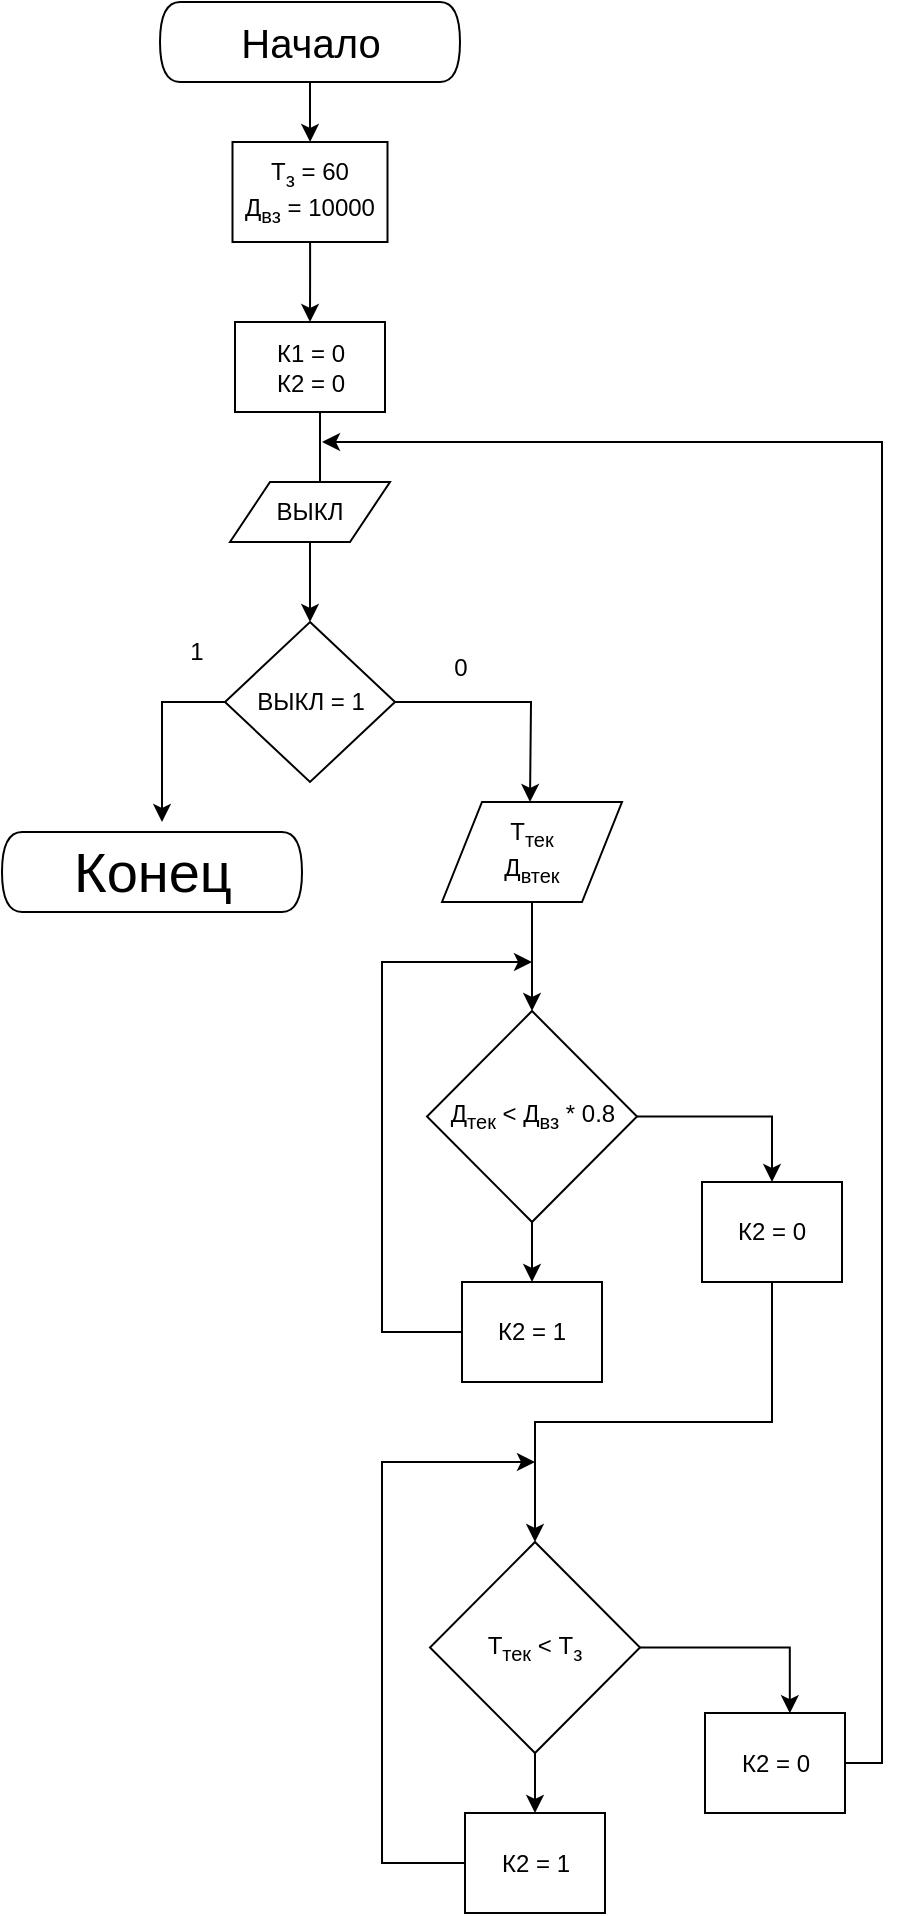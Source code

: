 <mxfile version="27.0.4">
  <diagram name="Страница — 1" id="WNwVShf3JAIYWTUbWI15">
    <mxGraphModel dx="679" dy="1125" grid="1" gridSize="10" guides="1" tooltips="1" connect="1" arrows="1" fold="1" page="1" pageScale="1" pageWidth="827" pageHeight="1169" math="0" shadow="0">
      <root>
        <mxCell id="0" />
        <mxCell id="1" parent="0" />
        <mxCell id="LoKLQNdkwTP0GIsrnYTD-1" value="" style="endArrow=none;html=1;rounded=0;" parent="1" edge="1">
          <mxGeometry width="50" height="50" relative="1" as="geometry">
            <mxPoint x="259" y="80" as="sourcePoint" />
            <mxPoint x="389" y="80" as="targetPoint" />
          </mxGeometry>
        </mxCell>
        <mxCell id="LoKLQNdkwTP0GIsrnYTD-2" value="" style="endArrow=none;html=1;rounded=0;" parent="1" edge="1">
          <mxGeometry width="50" height="50" relative="1" as="geometry">
            <mxPoint x="259" y="120" as="sourcePoint" />
            <mxPoint x="389" y="120" as="targetPoint" />
            <Array as="points">
              <mxPoint x="319" y="120" />
            </Array>
          </mxGeometry>
        </mxCell>
        <mxCell id="LoKLQNdkwTP0GIsrnYTD-3" value="" style="endArrow=none;html=1;rounded=0;edgeStyle=orthogonalEdgeStyle;curved=1;" parent="1" edge="1">
          <mxGeometry width="50" height="50" relative="1" as="geometry">
            <mxPoint x="389" y="120" as="sourcePoint" />
            <mxPoint x="389" y="80" as="targetPoint" />
            <Array as="points">
              <mxPoint x="399" y="120" />
              <mxPoint x="399" y="80" />
            </Array>
          </mxGeometry>
        </mxCell>
        <mxCell id="LoKLQNdkwTP0GIsrnYTD-4" value="" style="endArrow=none;html=1;rounded=0;edgeStyle=orthogonalEdgeStyle;curved=1;" parent="1" edge="1">
          <mxGeometry width="50" height="50" relative="1" as="geometry">
            <mxPoint x="259" y="120" as="sourcePoint" />
            <mxPoint x="259" y="80" as="targetPoint" />
            <Array as="points">
              <mxPoint x="249" y="120" />
              <mxPoint x="249" y="80" />
            </Array>
          </mxGeometry>
        </mxCell>
        <mxCell id="LoKLQNdkwTP0GIsrnYTD-13" value="" style="edgeStyle=orthogonalEdgeStyle;rounded=0;orthogonalLoop=1;jettySize=auto;html=1;" parent="1" source="LoKLQNdkwTP0GIsrnYTD-5" target="LoKLQNdkwTP0GIsrnYTD-6" edge="1">
          <mxGeometry relative="1" as="geometry" />
        </mxCell>
        <mxCell id="LoKLQNdkwTP0GIsrnYTD-5" value="&lt;font style=&quot;font-size: 20px;&quot;&gt;Начало&lt;/font&gt;" style="text;html=1;align=center;verticalAlign=middle;resizable=0;points=[];autosize=1;strokeColor=none;fillColor=none;" parent="1" vertex="1">
          <mxGeometry x="279" y="80" width="90" height="40" as="geometry" />
        </mxCell>
        <mxCell id="LoKLQNdkwTP0GIsrnYTD-14" value="" style="edgeStyle=orthogonalEdgeStyle;rounded=0;orthogonalLoop=1;jettySize=auto;html=1;entryX=0.554;entryY=-0.002;entryDx=0;entryDy=0;entryPerimeter=0;exitX=0.581;exitY=0.996;exitDx=0;exitDy=0;exitPerimeter=0;" parent="1" source="6eKixkPit4OPT5rMc_GE-1" target="LoKLQNdkwTP0GIsrnYTD-7" edge="1">
          <mxGeometry relative="1" as="geometry">
            <Array as="points">
              <mxPoint x="329" y="285" />
              <mxPoint x="329" y="335" />
              <mxPoint x="328" y="335" />
            </Array>
            <mxPoint x="329.059" y="305" as="sourcePoint" />
          </mxGeometry>
        </mxCell>
        <mxCell id="6eKixkPit4OPT5rMc_GE-2" value="" style="edgeStyle=orthogonalEdgeStyle;rounded=0;orthogonalLoop=1;jettySize=auto;html=1;" edge="1" parent="1" source="LoKLQNdkwTP0GIsrnYTD-6" target="6eKixkPit4OPT5rMc_GE-1">
          <mxGeometry relative="1" as="geometry" />
        </mxCell>
        <mxCell id="LoKLQNdkwTP0GIsrnYTD-6" value="&lt;div&gt;T&lt;sub&gt;з&lt;/sub&gt; = 60&lt;/div&gt;&lt;div&gt;Д&lt;sub&gt;вз&lt;/sub&gt; = 10000&lt;/div&gt;" style="rounded=0;whiteSpace=wrap;html=1;" parent="1" vertex="1">
          <mxGeometry x="285.25" y="150" width="77.5" height="50" as="geometry" />
        </mxCell>
        <mxCell id="LoKLQNdkwTP0GIsrnYTD-15" value="" style="edgeStyle=orthogonalEdgeStyle;rounded=0;orthogonalLoop=1;jettySize=auto;html=1;" parent="1" source="LoKLQNdkwTP0GIsrnYTD-7" target="LoKLQNdkwTP0GIsrnYTD-8" edge="1">
          <mxGeometry relative="1" as="geometry" />
        </mxCell>
        <mxCell id="LoKLQNdkwTP0GIsrnYTD-7" value="ВЫКЛ" style="shape=parallelogram;perimeter=parallelogramPerimeter;whiteSpace=wrap;html=1;fixedSize=1;" parent="1" vertex="1">
          <mxGeometry x="284" y="320" width="80" height="30" as="geometry" />
        </mxCell>
        <mxCell id="LoKLQNdkwTP0GIsrnYTD-16" style="edgeStyle=orthogonalEdgeStyle;rounded=0;orthogonalLoop=1;jettySize=auto;html=1;entryX=0.5;entryY=0;entryDx=0;entryDy=0;" parent="1" source="LoKLQNdkwTP0GIsrnYTD-8" edge="1">
          <mxGeometry relative="1" as="geometry">
            <mxPoint x="434" y="480" as="targetPoint" />
          </mxGeometry>
        </mxCell>
        <mxCell id="LoKLQNdkwTP0GIsrnYTD-8" value="ВЫКЛ = 1" style="rhombus;whiteSpace=wrap;html=1;" parent="1" vertex="1">
          <mxGeometry x="281.5" y="390" width="85" height="80" as="geometry" />
        </mxCell>
        <mxCell id="LoKLQNdkwTP0GIsrnYTD-22" value="1" style="text;html=1;align=center;verticalAlign=middle;resizable=0;points=[];autosize=1;strokeColor=none;fillColor=none;" parent="1" vertex="1">
          <mxGeometry x="251.5" y="390" width="30" height="30" as="geometry" />
        </mxCell>
        <mxCell id="LoKLQNdkwTP0GIsrnYTD-24" value="0" style="text;html=1;align=center;verticalAlign=middle;resizable=0;points=[];autosize=1;strokeColor=none;fillColor=none;" parent="1" vertex="1">
          <mxGeometry x="384" y="398" width="30" height="30" as="geometry" />
        </mxCell>
        <mxCell id="LoKLQNdkwTP0GIsrnYTD-26" value="" style="endArrow=none;html=1;rounded=0;" parent="1" edge="1">
          <mxGeometry width="50" height="50" relative="1" as="geometry">
            <mxPoint x="180" y="495" as="sourcePoint" />
            <mxPoint x="310" y="495" as="targetPoint" />
          </mxGeometry>
        </mxCell>
        <mxCell id="LoKLQNdkwTP0GIsrnYTD-27" value="" style="endArrow=none;html=1;rounded=0;" parent="1" edge="1">
          <mxGeometry width="50" height="50" relative="1" as="geometry">
            <mxPoint x="180" y="535" as="sourcePoint" />
            <mxPoint x="310" y="535" as="targetPoint" />
            <Array as="points">
              <mxPoint x="240" y="535" />
            </Array>
          </mxGeometry>
        </mxCell>
        <mxCell id="LoKLQNdkwTP0GIsrnYTD-28" value="" style="endArrow=none;html=1;rounded=0;edgeStyle=orthogonalEdgeStyle;curved=1;" parent="1" edge="1">
          <mxGeometry width="50" height="50" relative="1" as="geometry">
            <mxPoint x="310" y="535" as="sourcePoint" />
            <mxPoint x="310" y="495" as="targetPoint" />
            <Array as="points">
              <mxPoint x="320" y="535" />
              <mxPoint x="320" y="495" />
            </Array>
          </mxGeometry>
        </mxCell>
        <mxCell id="LoKLQNdkwTP0GIsrnYTD-29" value="" style="endArrow=none;html=1;rounded=0;edgeStyle=orthogonalEdgeStyle;curved=1;" parent="1" edge="1">
          <mxGeometry width="50" height="50" relative="1" as="geometry">
            <mxPoint x="180" y="535" as="sourcePoint" />
            <mxPoint x="180" y="495" as="targetPoint" />
            <Array as="points">
              <mxPoint x="170" y="535" />
              <mxPoint x="170" y="495" />
            </Array>
          </mxGeometry>
        </mxCell>
        <mxCell id="LoKLQNdkwTP0GIsrnYTD-30" value="&lt;font style=&quot;font-size: 28px;&quot;&gt;Конец&lt;/font&gt;" style="text;html=1;align=center;verticalAlign=middle;resizable=0;points=[];autosize=1;strokeColor=none;fillColor=none;" parent="1" vertex="1">
          <mxGeometry x="195" y="490" width="100" height="50" as="geometry" />
        </mxCell>
        <mxCell id="6eKixkPit4OPT5rMc_GE-1" value="&lt;div&gt;К1 = 0&lt;/div&gt;&lt;div&gt;К2 = 0&lt;/div&gt;" style="rounded=0;whiteSpace=wrap;html=1;" vertex="1" parent="1">
          <mxGeometry x="286.5" y="240" width="75" height="45" as="geometry" />
        </mxCell>
        <mxCell id="6eKixkPit4OPT5rMc_GE-4" style="edgeStyle=orthogonalEdgeStyle;rounded=0;orthogonalLoop=1;jettySize=auto;html=1;entryX=0.55;entryY=0;entryDx=0;entryDy=0;entryPerimeter=0;" edge="1" parent="1" source="LoKLQNdkwTP0GIsrnYTD-8" target="LoKLQNdkwTP0GIsrnYTD-30">
          <mxGeometry relative="1" as="geometry">
            <Array as="points">
              <mxPoint x="250" y="430" />
            </Array>
          </mxGeometry>
        </mxCell>
        <mxCell id="6eKixkPit4OPT5rMc_GE-15" value="" style="edgeStyle=orthogonalEdgeStyle;rounded=0;orthogonalLoop=1;jettySize=auto;html=1;" edge="1" parent="1" source="6eKixkPit4OPT5rMc_GE-5" target="6eKixkPit4OPT5rMc_GE-8">
          <mxGeometry relative="1" as="geometry" />
        </mxCell>
        <mxCell id="6eKixkPit4OPT5rMc_GE-5" value="&lt;div&gt;Т&lt;sub&gt;тек&lt;/sub&gt;&lt;/div&gt;&lt;div&gt;Д&lt;sub&gt;втек&lt;/sub&gt;&lt;/div&gt;" style="shape=parallelogram;perimeter=parallelogramPerimeter;whiteSpace=wrap;html=1;fixedSize=1;" vertex="1" parent="1">
          <mxGeometry x="390" y="480" width="90" height="50" as="geometry" />
        </mxCell>
        <mxCell id="6eKixkPit4OPT5rMc_GE-16" value="" style="edgeStyle=orthogonalEdgeStyle;rounded=0;orthogonalLoop=1;jettySize=auto;html=1;" edge="1" parent="1" source="6eKixkPit4OPT5rMc_GE-8" target="6eKixkPit4OPT5rMc_GE-9">
          <mxGeometry relative="1" as="geometry" />
        </mxCell>
        <mxCell id="6eKixkPit4OPT5rMc_GE-18" style="edgeStyle=orthogonalEdgeStyle;rounded=0;orthogonalLoop=1;jettySize=auto;html=1;entryX=0.5;entryY=0;entryDx=0;entryDy=0;" edge="1" parent="1" source="6eKixkPit4OPT5rMc_GE-8" target="6eKixkPit4OPT5rMc_GE-10">
          <mxGeometry relative="1" as="geometry" />
        </mxCell>
        <mxCell id="6eKixkPit4OPT5rMc_GE-8" value="Д&lt;sub&gt;тек&lt;/sub&gt; &amp;lt; Д&lt;sub&gt;вз&lt;/sub&gt; * 0.8" style="rhombus;whiteSpace=wrap;html=1;" vertex="1" parent="1">
          <mxGeometry x="382.5" y="584.5" width="105" height="105.5" as="geometry" />
        </mxCell>
        <mxCell id="6eKixkPit4OPT5rMc_GE-17" style="edgeStyle=orthogonalEdgeStyle;rounded=0;orthogonalLoop=1;jettySize=auto;html=1;" edge="1" parent="1" source="6eKixkPit4OPT5rMc_GE-9">
          <mxGeometry relative="1" as="geometry">
            <mxPoint x="435.0" y="560" as="targetPoint" />
            <Array as="points">
              <mxPoint x="360" y="745" />
              <mxPoint x="360" y="560" />
            </Array>
          </mxGeometry>
        </mxCell>
        <mxCell id="6eKixkPit4OPT5rMc_GE-9" value="К2 = 1" style="rounded=0;whiteSpace=wrap;html=1;" vertex="1" parent="1">
          <mxGeometry x="400" y="720" width="70" height="50" as="geometry" />
        </mxCell>
        <mxCell id="6eKixkPit4OPT5rMc_GE-19" style="edgeStyle=orthogonalEdgeStyle;rounded=0;orthogonalLoop=1;jettySize=auto;html=1;entryX=0.5;entryY=0;entryDx=0;entryDy=0;" edge="1" parent="1" source="6eKixkPit4OPT5rMc_GE-10" target="6eKixkPit4OPT5rMc_GE-11">
          <mxGeometry relative="1" as="geometry">
            <Array as="points">
              <mxPoint x="555" y="790" />
              <mxPoint x="437" y="790" />
            </Array>
          </mxGeometry>
        </mxCell>
        <mxCell id="6eKixkPit4OPT5rMc_GE-10" value="К2 = 0" style="rounded=0;whiteSpace=wrap;html=1;" vertex="1" parent="1">
          <mxGeometry x="520" y="670" width="70" height="50" as="geometry" />
        </mxCell>
        <mxCell id="6eKixkPit4OPT5rMc_GE-20" value="" style="edgeStyle=orthogonalEdgeStyle;rounded=0;orthogonalLoop=1;jettySize=auto;html=1;" edge="1" parent="1" source="6eKixkPit4OPT5rMc_GE-11" target="6eKixkPit4OPT5rMc_GE-12">
          <mxGeometry relative="1" as="geometry" />
        </mxCell>
        <mxCell id="6eKixkPit4OPT5rMc_GE-11" value="Т&lt;sub&gt;тек&lt;/sub&gt; &amp;lt; Т&lt;sub&gt;з&lt;/sub&gt;" style="rhombus;whiteSpace=wrap;html=1;" vertex="1" parent="1">
          <mxGeometry x="384" y="850" width="105" height="105.5" as="geometry" />
        </mxCell>
        <mxCell id="6eKixkPit4OPT5rMc_GE-21" style="edgeStyle=orthogonalEdgeStyle;rounded=0;orthogonalLoop=1;jettySize=auto;html=1;" edge="1" parent="1" source="6eKixkPit4OPT5rMc_GE-12">
          <mxGeometry relative="1" as="geometry">
            <mxPoint x="436.5" y="810" as="targetPoint" />
            <Array as="points">
              <mxPoint x="360" y="1011" />
              <mxPoint x="360" y="810" />
            </Array>
          </mxGeometry>
        </mxCell>
        <mxCell id="6eKixkPit4OPT5rMc_GE-12" value="К2 = 1" style="rounded=0;whiteSpace=wrap;html=1;" vertex="1" parent="1">
          <mxGeometry x="401.5" y="985.5" width="70" height="50" as="geometry" />
        </mxCell>
        <mxCell id="6eKixkPit4OPT5rMc_GE-23" style="edgeStyle=elbowEdgeStyle;rounded=0;orthogonalLoop=1;jettySize=auto;html=1;" edge="1" parent="1" source="6eKixkPit4OPT5rMc_GE-13">
          <mxGeometry relative="1" as="geometry">
            <mxPoint x="330" y="300" as="targetPoint" />
            <Array as="points">
              <mxPoint x="610" y="620" />
            </Array>
          </mxGeometry>
        </mxCell>
        <mxCell id="6eKixkPit4OPT5rMc_GE-13" value="К2 = 0" style="rounded=0;whiteSpace=wrap;html=1;" vertex="1" parent="1">
          <mxGeometry x="521.5" y="935.5" width="70" height="50" as="geometry" />
        </mxCell>
        <mxCell id="6eKixkPit4OPT5rMc_GE-22" style="edgeStyle=orthogonalEdgeStyle;rounded=0;orthogonalLoop=1;jettySize=auto;html=1;entryX=0.606;entryY=0.002;entryDx=0;entryDy=0;entryPerimeter=0;" edge="1" parent="1" source="6eKixkPit4OPT5rMc_GE-11" target="6eKixkPit4OPT5rMc_GE-13">
          <mxGeometry relative="1" as="geometry" />
        </mxCell>
      </root>
    </mxGraphModel>
  </diagram>
</mxfile>
